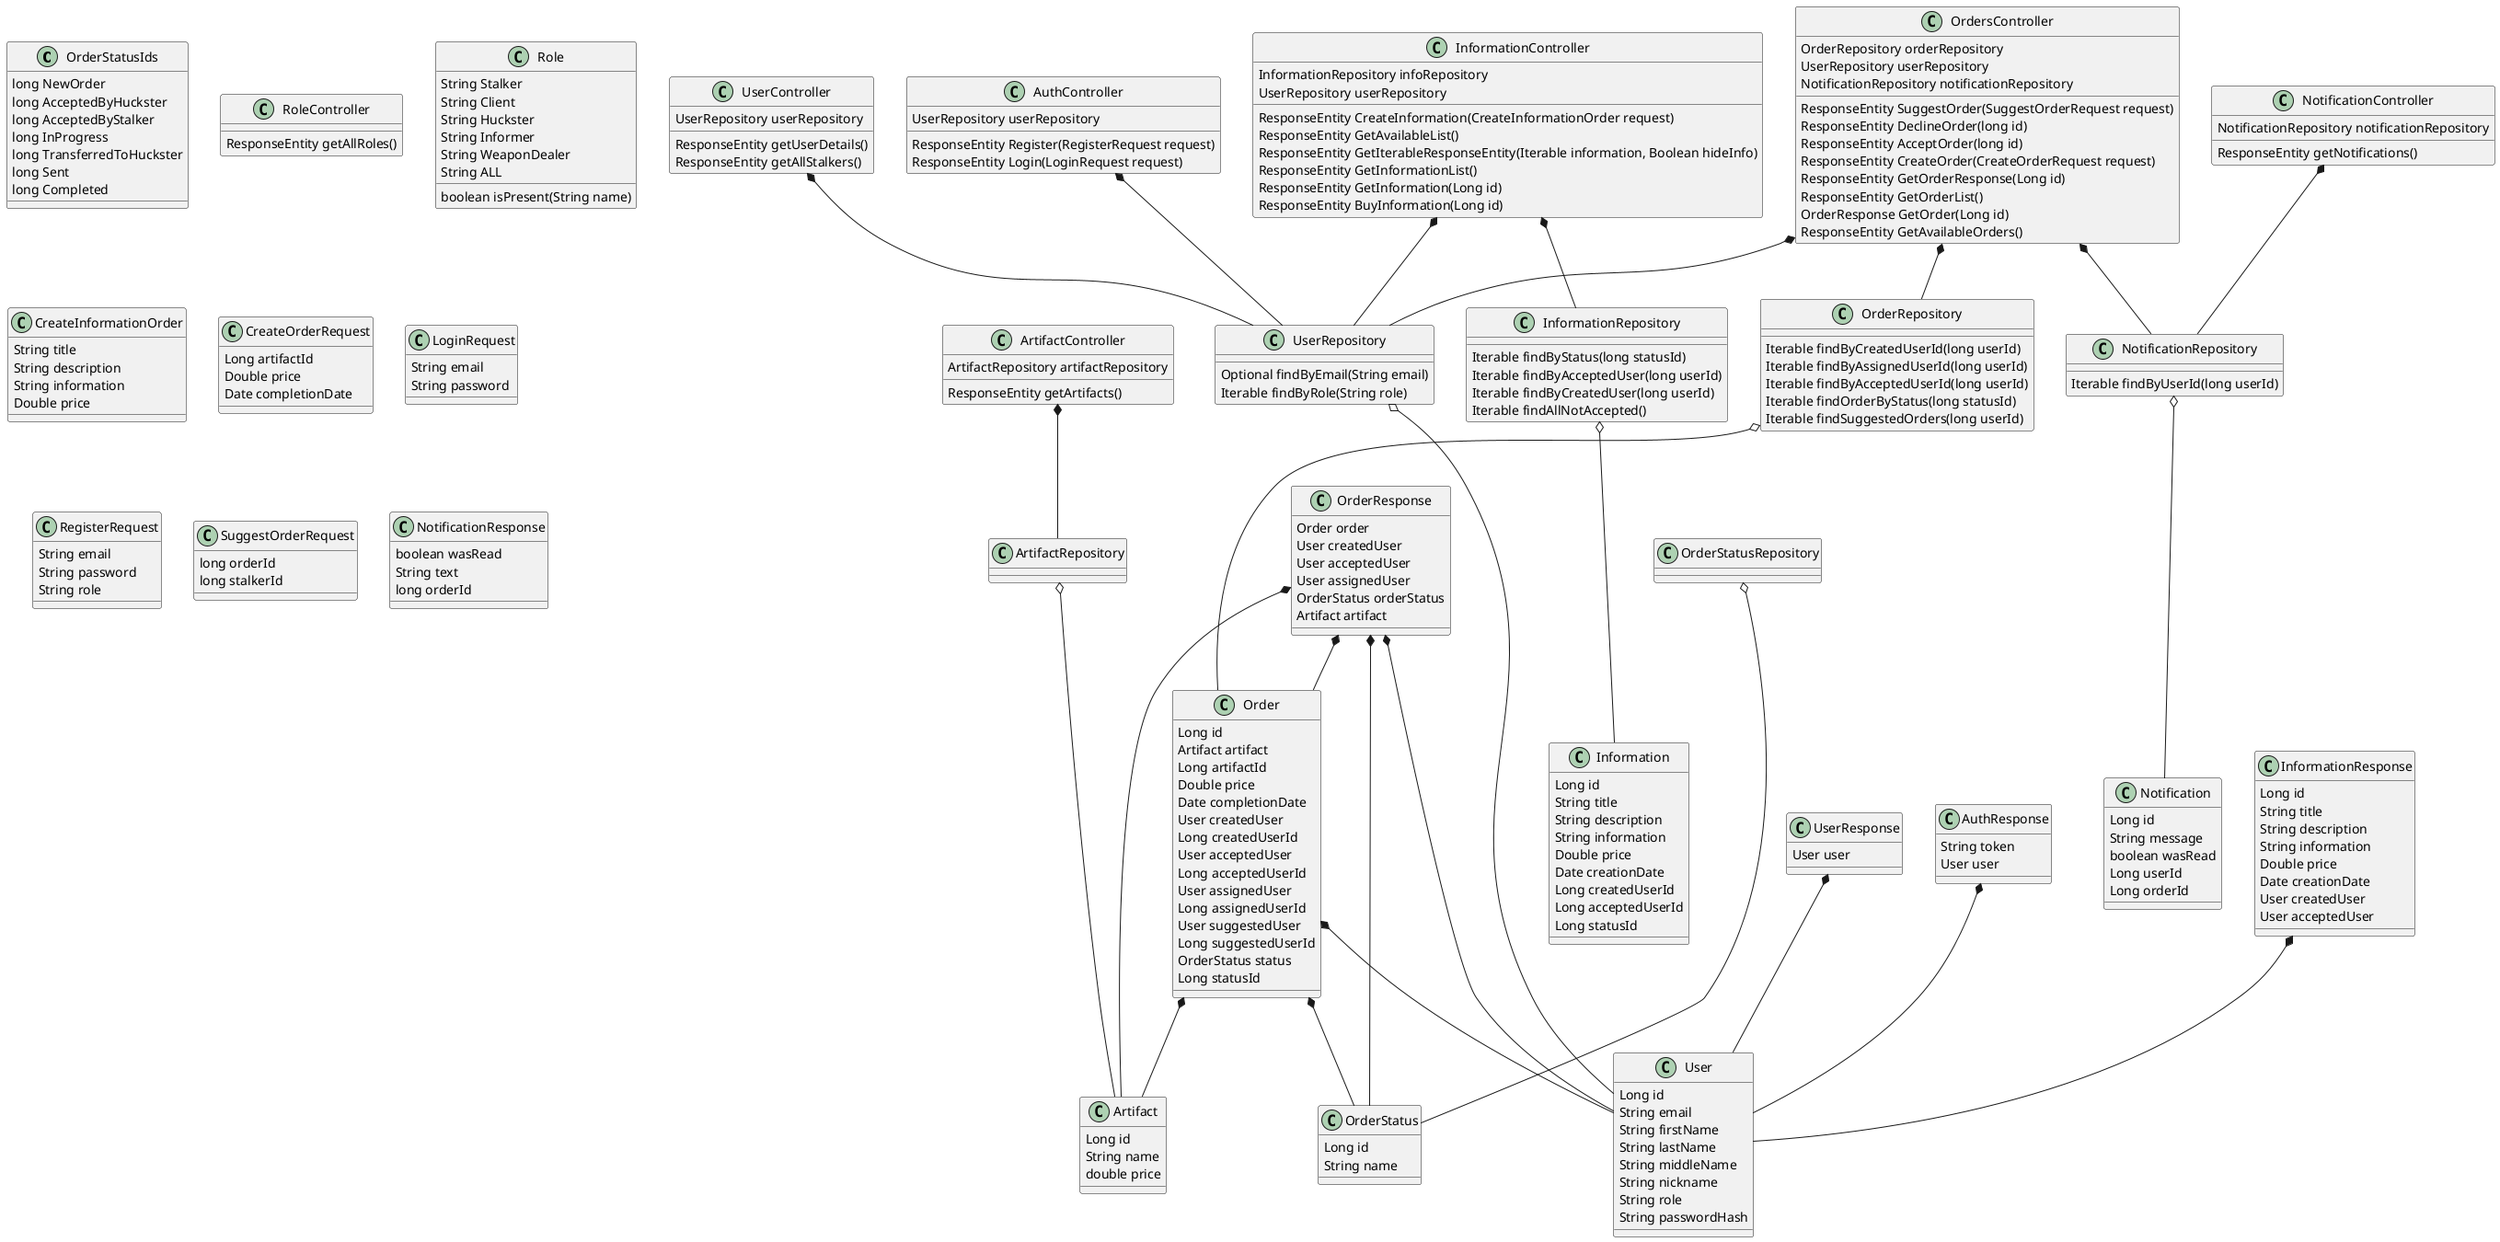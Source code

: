 @startuml Classes


class OrderStatusIds {
    long NewOrder
    long AcceptedByHuckster
    long AcceptedByStalker
    long InProgress
    long TransferredToHuckster
    long Sent
    long Completed
}

class ArtifactController {
    ArtifactRepository artifactRepository
    ResponseEntity getArtifacts()
}

ArtifactController *-- ArtifactRepository
class AuthController {
    UserRepository userRepository
    ResponseEntity Register(RegisterRequest request)
    ResponseEntity Login(LoginRequest request)
}

AuthController *-- UserRepository


class InformationController {
    InformationRepository infoRepository
    UserRepository userRepository

    ResponseEntity CreateInformation(CreateInformationOrder request)
    ResponseEntity GetAvailableList()
    ResponseEntity GetIterableResponseEntity(Iterable information, Boolean hideInfo)
    ResponseEntity GetInformationList()
    ResponseEntity GetInformation(Long id)
    ResponseEntity BuyInformation(Long id)
}

InformationController *-- UserRepository
InformationController *-- InformationRepository


class NotificationController {
    NotificationRepository notificationRepository
    ResponseEntity getNotifications()
}
NotificationController *-- NotificationRepository

class OrdersController {
    OrderRepository orderRepository
    UserRepository userRepository
    NotificationRepository notificationRepository

    ResponseEntity SuggestOrder(SuggestOrderRequest request)
    ResponseEntity DeclineOrder(long id)
    ResponseEntity AcceptOrder(long id)
    ResponseEntity CreateOrder(CreateOrderRequest request)
    ResponseEntity GetOrderResponse(Long id)
    ResponseEntity GetOrderList()
    OrderResponse GetOrder(Long id)
    ResponseEntity GetAvailableOrders()
}

OrdersController *-- OrderRepository
OrdersController *-- UserRepository
OrdersController *-- NotificationRepository
class RoleController {
    ResponseEntity getAllRoles()
}

class UserController {
    UserRepository userRepository
    ResponseEntity getUserDetails()
    ResponseEntity getAllStalkers()
}

UserController *-- UserRepository


class Role {
    String Stalker
    String Client
    String Huckster
    String Informer
    String WeaponDealer
    String ALL
    boolean isPresent(String name)
}

class Artifact {
    Long id
    String name
    double price
}
class Information {
    Long id
    String title
    String description
    String information
    Double price
    Date creationDate
    Long createdUserId
    Long acceptedUserId
    Long statusId
}
class Notification {
    Long id
    String message
    boolean wasRead
    Long userId
    Long orderId
}
class Order {
    Long id
    Artifact artifact
    Long artifactId
    Double price
    Date completionDate
    User createdUser
    Long createdUserId
    User acceptedUser
    Long acceptedUserId
    User assignedUser
    Long assignedUserId
    User suggestedUser
    Long suggestedUserId
    OrderStatus status
    Long statusId
}
Order *-- User
Order *-- Artifact
Order *-- OrderStatus

class OrderStatus {
    Long id
    String name
}
class User {
    Long id
    String email
    String firstName
    String lastName
    String middleName
    String nickname
    String role
    String passwordHash
}
class ArtifactRepository {
}

ArtifactRepository o--- Artifact

class InformationRepository {
    Iterable findByStatus(long statusId)
    Iterable findByAcceptedUser(long userId)
    Iterable findByCreatedUser(long userId)
    Iterable findAllNotAccepted()
}

InformationRepository o--- Information

class NotificationRepository {
    Iterable findByUserId(long userId)
}

NotificationRepository o--- Notification

class OrderRepository {
    Iterable findByCreatedUserId(long userId)
    Iterable findByAssignedUserId(long userId)
    Iterable findByAcceptedUserId(long userId)
    Iterable findOrderByStatus(long statusId)
    Iterable findSuggestedOrders(long userId)
}
OrderRepository o--- Order

class OrderStatusRepository {
}
OrderStatusRepository o--- OrderStatus

class UserRepository {
    Optional findByEmail(String email)
    Iterable findByRole(String role)
}

UserRepository o--- User


class CreateInformationOrder {
    String title
    String description
    String information
    Double price
}
class CreateOrderRequest {
    Long artifactId
    Double price
    Date completionDate
}
class LoginRequest {
    String email
    String password
}
class RegisterRequest {
    String email
    String password
    String role
}
class SuggestOrderRequest {
    long orderId
    long stalkerId
}
class AuthResponse {
    String token
    User user
}

AuthResponse *-- User

class InformationResponse {
    Long id
    String title
    String description
    String information
    Double price
    Date creationDate
    User createdUser
    User acceptedUser
}
InformationResponse *-- User

class NotificationResponse {
    boolean wasRead
    String text
    long orderId
}

class OrderResponse {
    Order order
    User createdUser
    User acceptedUser
    User assignedUser
    OrderStatus orderStatus
    Artifact artifact
}

OrderResponse *-- Artifact
OrderResponse *-- User
OrderResponse *-- Order
OrderResponse *-- OrderStatus

class UserResponse {
    User user
}

UserResponse *-- User


@enduml
